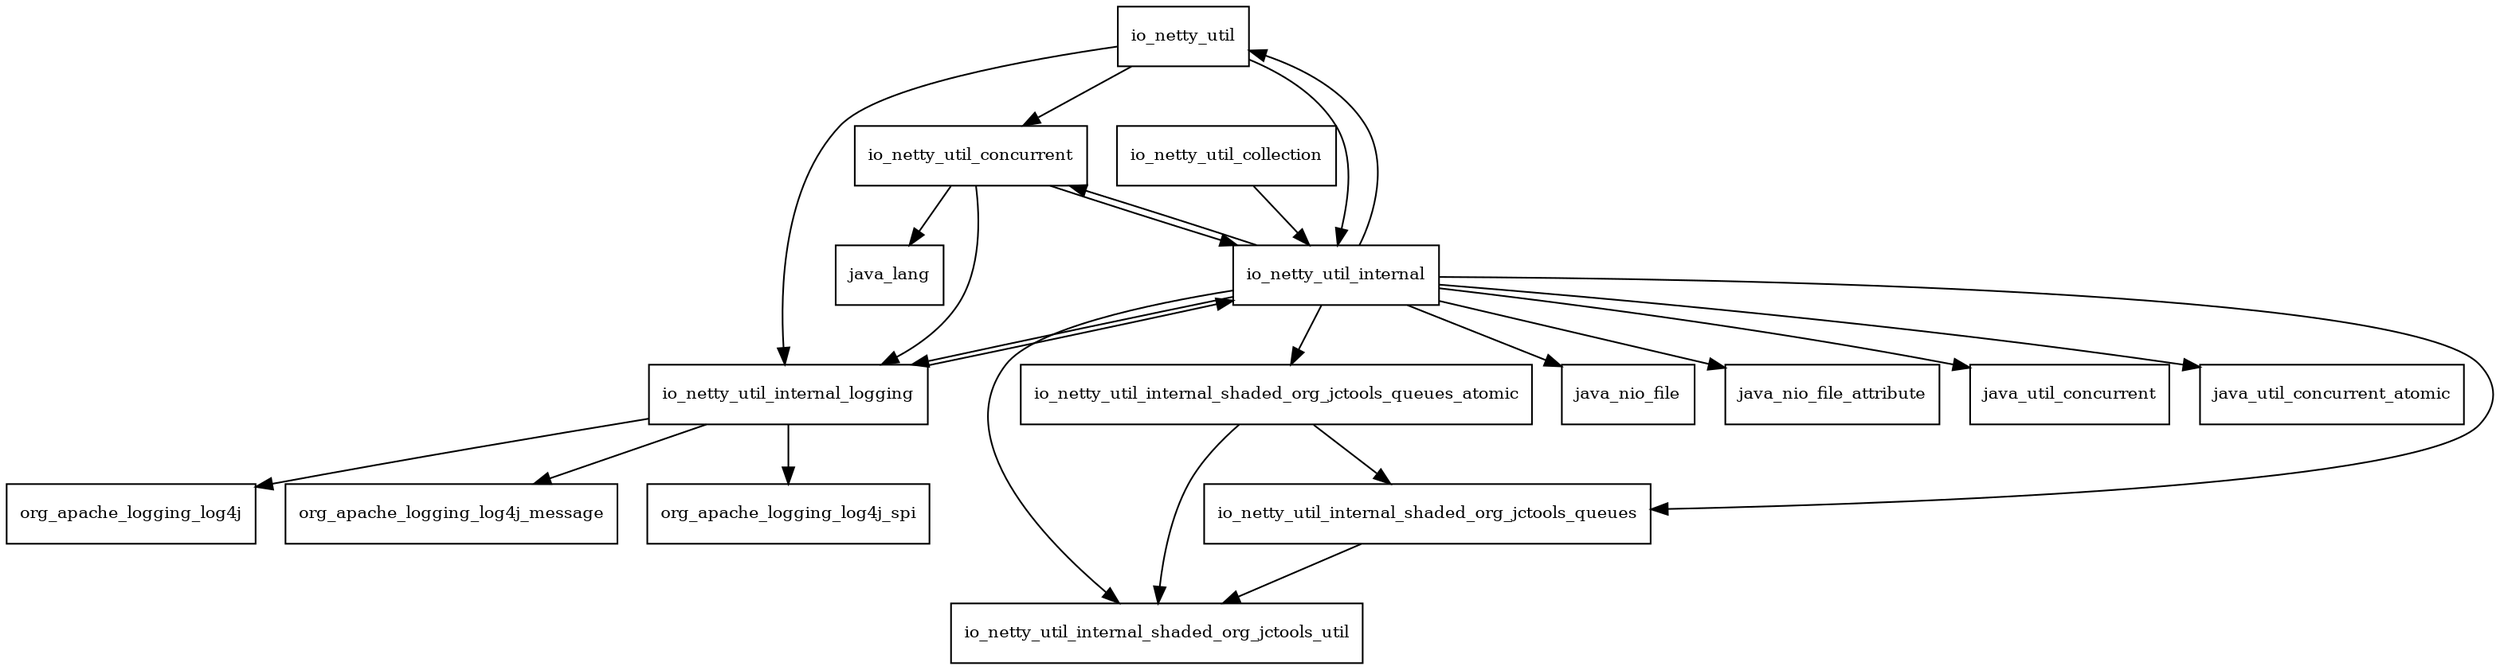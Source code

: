 digraph netty_common_4_1_30_Final_package_dependencies {
  node [shape = box, fontsize=10.0];
  io_netty_util -> io_netty_util_concurrent;
  io_netty_util -> io_netty_util_internal;
  io_netty_util -> io_netty_util_internal_logging;
  io_netty_util_collection -> io_netty_util_internal;
  io_netty_util_concurrent -> io_netty_util_internal;
  io_netty_util_concurrent -> io_netty_util_internal_logging;
  io_netty_util_concurrent -> java_lang;
  io_netty_util_internal -> io_netty_util;
  io_netty_util_internal -> io_netty_util_concurrent;
  io_netty_util_internal -> io_netty_util_internal_logging;
  io_netty_util_internal -> io_netty_util_internal_shaded_org_jctools_queues;
  io_netty_util_internal -> io_netty_util_internal_shaded_org_jctools_queues_atomic;
  io_netty_util_internal -> io_netty_util_internal_shaded_org_jctools_util;
  io_netty_util_internal -> java_nio_file;
  io_netty_util_internal -> java_nio_file_attribute;
  io_netty_util_internal -> java_util_concurrent;
  io_netty_util_internal -> java_util_concurrent_atomic;
  io_netty_util_internal_logging -> io_netty_util_internal;
  io_netty_util_internal_logging -> org_apache_logging_log4j;
  io_netty_util_internal_logging -> org_apache_logging_log4j_message;
  io_netty_util_internal_logging -> org_apache_logging_log4j_spi;
  io_netty_util_internal_shaded_org_jctools_queues -> io_netty_util_internal_shaded_org_jctools_util;
  io_netty_util_internal_shaded_org_jctools_queues_atomic -> io_netty_util_internal_shaded_org_jctools_queues;
  io_netty_util_internal_shaded_org_jctools_queues_atomic -> io_netty_util_internal_shaded_org_jctools_util;
}
